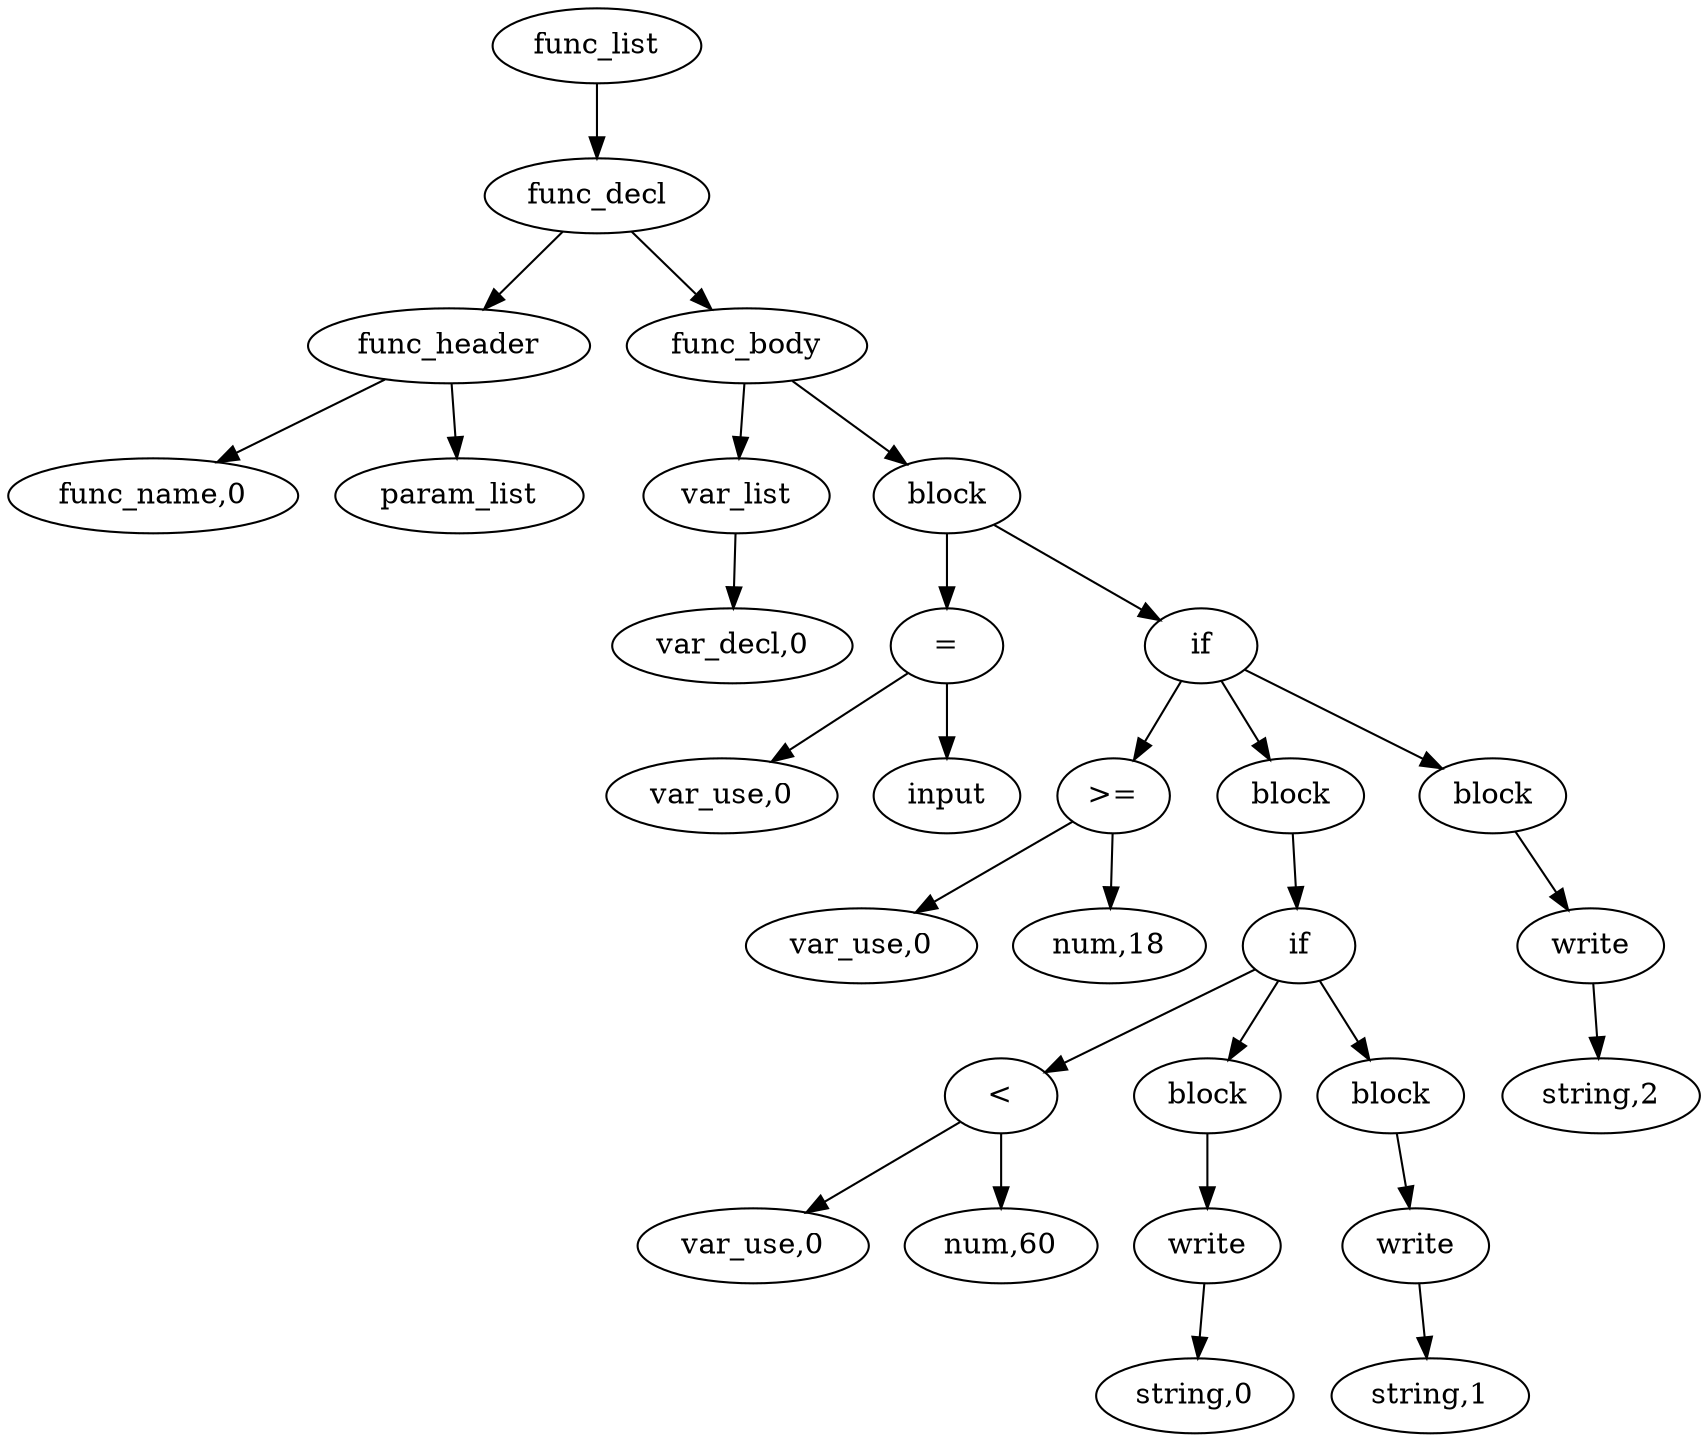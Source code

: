 digraph {
graph [ordering="out"];
node0[label="func_list"];
node1[label="func_decl"];
node2[label="func_header"];
node3[label="func_name,0"];
node2 -> node3;
node4[label="param_list"];
node2 -> node4;
node1 -> node2;
node5[label="func_body"];
node6[label="var_list"];
node7[label="var_decl,0"];
node6 -> node7;
node5 -> node6;
node8[label="block"];
node9[label="="];
node10[label="var_use,0"];
node9 -> node10;
node11[label="input"];
node9 -> node11;
node8 -> node9;
node12[label="if"];
node13[label=">="];
node14[label="var_use,0"];
node13 -> node14;
node15[label="num,18"];
node13 -> node15;
node12 -> node13;
node16[label="block"];
node17[label="if"];
node18[label="<"];
node19[label="var_use,0"];
node18 -> node19;
node20[label="num,60"];
node18 -> node20;
node17 -> node18;
node21[label="block"];
node22[label="write"];
node23[label="string,0"];
node22 -> node23;
node21 -> node22;
node17 -> node21;
node24[label="block"];
node25[label="write"];
node26[label="string,1"];
node25 -> node26;
node24 -> node25;
node17 -> node24;
node16 -> node17;
node12 -> node16;
node27[label="block"];
node28[label="write"];
node29[label="string,2"];
node28 -> node29;
node27 -> node28;
node12 -> node27;
node8 -> node12;
node5 -> node8;
node1 -> node5;
node0 -> node1;
}
